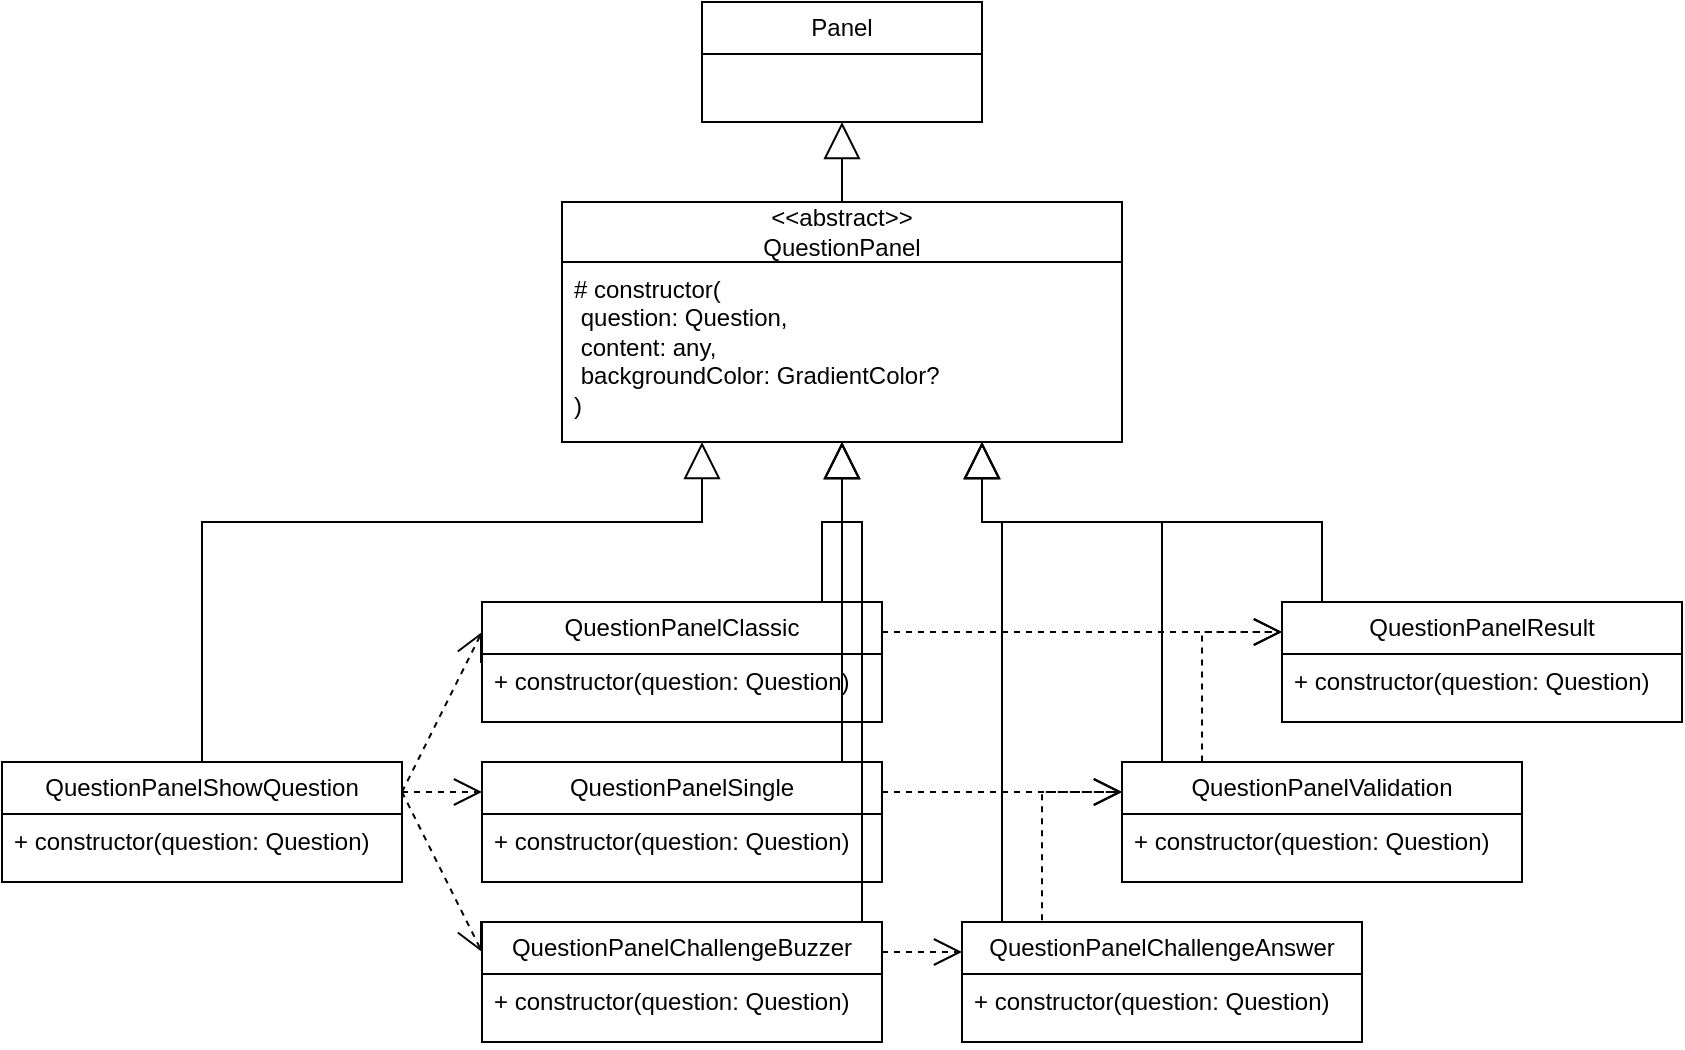 <mxfile version="21.3.2" pages="4">
  <diagram name="ClassDiagram" id="MhF9wXVWTz9Xrop57jWd">
    <mxGraphModel dx="1434" dy="800" grid="1" gridSize="10" guides="1" tooltips="1" connect="1" arrows="1" fold="1" page="1" pageScale="1" pageWidth="827" pageHeight="1169" math="0" shadow="0">
      <root>
        <mxCell id="0" />
        <mxCell id="1" parent="0" />
        <mxCell id="owJIEZNdWxY9dRHaCqxD-2" value="&amp;lt;&amp;lt;abstract&amp;gt;&amp;gt;&lt;br&gt;QuestionPanel" style="swimlane;fontStyle=0;childLayout=stackLayout;horizontal=1;startSize=30;fillColor=none;horizontalStack=0;resizeParent=1;resizeParentMax=0;resizeLast=0;collapsible=1;marginBottom=0;whiteSpace=wrap;html=1;points=[[0,0,0,0,0],[0,0.25,0,0,0],[0,0.5,0,0,0],[0,0.75,0,0,0],[0,1,0,0,0],[0.25,0,0,0,0],[0.25,1,0,0,0],[0.5,0,0,0,0],[0.5,1,0,0,0],[0.75,0,0,0,0],[0.75,1,0,0,0],[1,0,0,0,0],[1,0.25,0,0,0],[1,0.5,0,0,0],[1,0.75,0,0,0],[1,1,0,0,0]];" parent="1" vertex="1">
          <mxGeometry x="320" y="320" width="280" height="120" as="geometry" />
        </mxCell>
        <mxCell id="owJIEZNdWxY9dRHaCqxD-3" value="#&amp;nbsp;constructor(&lt;br&gt;&lt;span style=&quot;white-space: pre;&quot;&gt; &lt;/span&gt;question: Question, &lt;br&gt;&lt;span style=&quot;white-space: pre;&quot;&gt; &lt;/span&gt;content: any, &lt;br&gt;&lt;span style=&quot;white-space: pre;&quot;&gt; &lt;/span&gt;backgroundColor: GradientColor?&lt;br&gt;)" style="text;strokeColor=none;fillColor=none;align=left;verticalAlign=top;spacingLeft=4;spacingRight=4;overflow=hidden;rotatable=0;points=[[0,0.5,0,0,0],[0.25,1,0,0,0],[0.5,1,0,0,0],[0.75,1,0,0,0],[1,0.5,0,0,0]];portConstraint=eastwest;whiteSpace=wrap;html=1;" parent="owJIEZNdWxY9dRHaCqxD-2" vertex="1">
          <mxGeometry y="30" width="280" height="90" as="geometry" />
        </mxCell>
        <mxCell id="owJIEZNdWxY9dRHaCqxD-6" value="Panel" style="swimlane;fontStyle=0;childLayout=stackLayout;horizontal=1;startSize=26;fillColor=none;horizontalStack=0;resizeParent=1;resizeParentMax=0;resizeLast=0;collapsible=1;marginBottom=0;whiteSpace=wrap;html=1;" parent="1" vertex="1">
          <mxGeometry x="390" y="220" width="140" height="60" as="geometry" />
        </mxCell>
        <mxCell id="owJIEZNdWxY9dRHaCqxD-10" value="" style="endArrow=block;endSize=16;endFill=0;html=1;rounded=0;entryX=0.5;entryY=1;entryDx=0;entryDy=0;exitX=0.5;exitY=0;exitDx=0;exitDy=0;" parent="1" source="owJIEZNdWxY9dRHaCqxD-2" target="owJIEZNdWxY9dRHaCqxD-6" edge="1">
          <mxGeometry width="160" relative="1" as="geometry">
            <mxPoint x="300" y="460" as="sourcePoint" />
            <mxPoint x="460" y="460" as="targetPoint" />
          </mxGeometry>
        </mxCell>
        <mxCell id="owJIEZNdWxY9dRHaCqxD-11" value="QuestionPanelShowQuestion" style="swimlane;fontStyle=0;childLayout=stackLayout;horizontal=1;startSize=26;fillColor=none;horizontalStack=0;resizeParent=1;resizeParentMax=0;resizeLast=0;collapsible=1;marginBottom=0;whiteSpace=wrap;html=1;" parent="1" vertex="1">
          <mxGeometry x="40" y="600" width="200" height="60" as="geometry" />
        </mxCell>
        <mxCell id="owJIEZNdWxY9dRHaCqxD-12" value="+&amp;nbsp;constructor(question: Question)" style="text;strokeColor=none;fillColor=none;align=left;verticalAlign=top;spacingLeft=4;spacingRight=4;overflow=hidden;rotatable=0;points=[[0,0.5],[1,0.5]];portConstraint=eastwest;whiteSpace=wrap;html=1;" parent="owJIEZNdWxY9dRHaCqxD-11" vertex="1">
          <mxGeometry y="26" width="200" height="34" as="geometry" />
        </mxCell>
        <mxCell id="owJIEZNdWxY9dRHaCqxD-15" value="QuestionPanelClassic" style="swimlane;fontStyle=0;childLayout=stackLayout;horizontal=1;startSize=26;fillColor=none;horizontalStack=0;resizeParent=1;resizeParentMax=0;resizeLast=0;collapsible=1;marginBottom=0;whiteSpace=wrap;html=1;points=[[0,0,0,0,0],[0,0.25,0,0,0],[0,0.5,0,0,0],[0,0.75,0,0,0],[0,1,0,0,0],[0.25,0,0,0,0],[0.25,1,0,0,0],[0.5,0,0,0,0],[0.5,1,0,0,0],[0.75,0,0,0,0],[0.75,1,0,0,0],[0.85,0,0,0,0],[1,0,0,0,0],[1,0.25,0,0,0],[1,0.5,0,0,0],[1,0.75,0,0,0],[1,1,0,0,0]];" parent="1" vertex="1">
          <mxGeometry x="280" y="520" width="200" height="60" as="geometry" />
        </mxCell>
        <mxCell id="owJIEZNdWxY9dRHaCqxD-16" value="+&amp;nbsp;constructor(question: Question)" style="text;strokeColor=none;fillColor=none;align=left;verticalAlign=top;spacingLeft=4;spacingRight=4;overflow=hidden;rotatable=0;points=[[0,0.5],[1,0.5]];portConstraint=eastwest;whiteSpace=wrap;html=1;" parent="owJIEZNdWxY9dRHaCqxD-15" vertex="1">
          <mxGeometry y="26" width="200" height="34" as="geometry" />
        </mxCell>
        <mxCell id="owJIEZNdWxY9dRHaCqxD-17" value="QuestionPanelResult" style="swimlane;fontStyle=0;childLayout=stackLayout;horizontal=1;startSize=26;fillColor=none;horizontalStack=0;resizeParent=1;resizeParentMax=0;resizeLast=0;collapsible=1;marginBottom=0;whiteSpace=wrap;html=1;points=[[0,0,0,0,0],[0,0.25,0,0,0],[0,0.5,0,0,0],[0,0.75,0,0,0],[0,1,0,0,0],[0.1,0,0,0,0],[0.25,0,0,0,0],[0.25,1,0,0,0],[0.5,0,0,0,0],[0.5,1,0,0,0],[0.75,0,0,0,0],[0.75,1,0,0,0],[1,0,0,0,0],[1,0.25,0,0,0],[1,0.5,0,0,0],[1,0.75,0,0,0],[1,1,0,0,0]];" parent="1" vertex="1">
          <mxGeometry x="680" y="520" width="200" height="60" as="geometry" />
        </mxCell>
        <mxCell id="owJIEZNdWxY9dRHaCqxD-18" value="+&amp;nbsp;constructor(question: Question)" style="text;strokeColor=none;fillColor=none;align=left;verticalAlign=top;spacingLeft=4;spacingRight=4;overflow=hidden;rotatable=0;points=[[0,0.5],[1,0.5]];portConstraint=eastwest;whiteSpace=wrap;html=1;" parent="owJIEZNdWxY9dRHaCqxD-17" vertex="1">
          <mxGeometry y="26" width="200" height="34" as="geometry" />
        </mxCell>
        <mxCell id="uxtCyuWDyrGsz1N1gTnN-1" value="QuestionPanelSingle" style="swimlane;fontStyle=0;childLayout=stackLayout;horizontal=1;startSize=26;fillColor=none;horizontalStack=0;resizeParent=1;resizeParentMax=0;resizeLast=0;collapsible=1;marginBottom=0;whiteSpace=wrap;html=1;points=[[0,0,0,0,0],[0,0.25,0,0,0],[0,0.5,0,0,0],[0,0.75,0,0,0],[0,1,0,0,0],[0.25,0,0,0,0],[0.25,1,0,0,0],[0.5,0,0,0,0],[0.5,1,0,0,0],[0.75,0,0,0,0],[0.75,1,0,0,0],[0.9,0,0,0,0],[1,0,0,0,0],[1,0.25,0,0,0],[1,0.5,0,0,0],[1,0.75,0,0,0],[1,1,0,0,0]];" parent="1" vertex="1">
          <mxGeometry x="280" y="600" width="200" height="60" as="geometry" />
        </mxCell>
        <mxCell id="uxtCyuWDyrGsz1N1gTnN-2" value="+&amp;nbsp;constructor(question: Question)" style="text;strokeColor=none;fillColor=none;align=left;verticalAlign=top;spacingLeft=4;spacingRight=4;overflow=hidden;rotatable=0;points=[[0,0.5],[1,0.5]];portConstraint=eastwest;whiteSpace=wrap;html=1;" parent="uxtCyuWDyrGsz1N1gTnN-1" vertex="1">
          <mxGeometry y="26" width="200" height="34" as="geometry" />
        </mxCell>
        <mxCell id="uxtCyuWDyrGsz1N1gTnN-3" value="QuestionPanelChallengeBuzzer" style="swimlane;fontStyle=0;childLayout=stackLayout;horizontal=1;startSize=26;fillColor=none;horizontalStack=0;resizeParent=1;resizeParentMax=0;resizeLast=0;collapsible=1;marginBottom=0;whiteSpace=wrap;html=1;points=[[0,0,0,0,0],[0,0.25,0,0,0],[0,0.5,0,0,0],[0,0.75,0,0,0],[0,1,0,0,0],[0.25,0,0,0,0],[0.25,1,0,0,0],[0.5,0,0,0,0],[0.5,1,0,0,0],[0.75,0,0,0,0],[0.75,1,0,0,0],[0.95,0,0,0,0],[1,0,0,0,0],[1,0.25,0,0,0],[1,0.5,0,0,0],[1,0.75,0,0,0],[1,1,0,0,0]];" parent="1" vertex="1">
          <mxGeometry x="280" y="680" width="200" height="60" as="geometry" />
        </mxCell>
        <mxCell id="uxtCyuWDyrGsz1N1gTnN-4" value="+&amp;nbsp;constructor(question: Question)" style="text;strokeColor=none;fillColor=none;align=left;verticalAlign=top;spacingLeft=4;spacingRight=4;overflow=hidden;rotatable=0;points=[[0,0.5],[1,0.5]];portConstraint=eastwest;whiteSpace=wrap;html=1;" parent="uxtCyuWDyrGsz1N1gTnN-3" vertex="1">
          <mxGeometry y="26" width="200" height="34" as="geometry" />
        </mxCell>
        <mxCell id="uxtCyuWDyrGsz1N1gTnN-5" value="QuestionPanelValidation" style="swimlane;fontStyle=0;childLayout=stackLayout;horizontal=1;startSize=26;fillColor=none;horizontalStack=0;resizeParent=1;resizeParentMax=0;resizeLast=0;collapsible=1;marginBottom=0;whiteSpace=wrap;html=1;points=[[0,0,0,0,0],[0,0.25,0,0,0],[0,0.5,0,0,0],[0,0.75,0,0,0],[0,1,0,0,0],[0.1,0,0,0,0],[0.25,0,0,0,0],[0.25,1,0,0,0],[0.5,0,0,0,0],[0.5,1,0,0,0],[0.75,0,0,0,0],[0.75,1,0,0,0],[1,0,0,0,0],[1,0.25,0,0,0],[1,0.5,0,0,0],[1,0.75,0,0,0],[1,1,0,0,0]];" parent="1" vertex="1">
          <mxGeometry x="600" y="600" width="200" height="60" as="geometry" />
        </mxCell>
        <mxCell id="uxtCyuWDyrGsz1N1gTnN-6" value="+&amp;nbsp;constructor(question: Question)" style="text;strokeColor=none;fillColor=none;align=left;verticalAlign=top;spacingLeft=4;spacingRight=4;overflow=hidden;rotatable=0;points=[[0,0.5],[1,0.5]];portConstraint=eastwest;whiteSpace=wrap;html=1;" parent="uxtCyuWDyrGsz1N1gTnN-5" vertex="1">
          <mxGeometry y="26" width="200" height="34" as="geometry" />
        </mxCell>
        <mxCell id="uxtCyuWDyrGsz1N1gTnN-7" value="QuestionPanelChallengeAnswer" style="swimlane;fontStyle=0;childLayout=stackLayout;horizontal=1;startSize=26;fillColor=none;horizontalStack=0;resizeParent=1;resizeParentMax=0;resizeLast=0;collapsible=1;marginBottom=0;whiteSpace=wrap;html=1;points=[[0,0,0,0,0],[0,0.25,0,0,0],[0,0.5,0,0,0],[0,0.75,0,0,0],[0,1,0,0,0],[0.1,0,0,0,0],[0.25,0,0,0,0],[0.25,1,0,0,0],[0.5,0,0,0,0],[0.5,1,0,0,0],[0.75,0,0,0,0],[0.75,1,0,0,0],[1,0,0,0,0],[1,0.25,0,0,0],[1,0.5,0,0,0],[1,0.75,0,0,0],[1,1,0,0,0]];" parent="1" vertex="1">
          <mxGeometry x="520" y="680" width="200" height="60" as="geometry" />
        </mxCell>
        <mxCell id="uxtCyuWDyrGsz1N1gTnN-8" value="+&amp;nbsp;constructor(question: Question)" style="text;strokeColor=none;fillColor=none;align=left;verticalAlign=top;spacingLeft=4;spacingRight=4;overflow=hidden;rotatable=0;points=[[0,0.5],[1,0.5]];portConstraint=eastwest;whiteSpace=wrap;html=1;" parent="uxtCyuWDyrGsz1N1gTnN-7" vertex="1">
          <mxGeometry y="26" width="200" height="34" as="geometry" />
        </mxCell>
        <mxCell id="uxtCyuWDyrGsz1N1gTnN-9" value="" style="endArrow=open;endSize=12;dashed=1;html=1;rounded=0;exitX=1;exitY=0.25;exitDx=0;exitDy=0;entryX=0;entryY=0.25;entryDx=0;entryDy=0;" parent="1" source="owJIEZNdWxY9dRHaCqxD-11" target="owJIEZNdWxY9dRHaCqxD-15" edge="1">
          <mxGeometry width="160" relative="1" as="geometry">
            <mxPoint x="590" y="490" as="sourcePoint" />
            <mxPoint x="770" y="490" as="targetPoint" />
          </mxGeometry>
        </mxCell>
        <mxCell id="uxtCyuWDyrGsz1N1gTnN-10" value="" style="endArrow=open;endSize=12;dashed=1;html=1;rounded=0;exitX=1;exitY=0.25;exitDx=0;exitDy=0;entryX=0;entryY=0.25;entryDx=0;entryDy=0;" parent="1" source="owJIEZNdWxY9dRHaCqxD-11" target="uxtCyuWDyrGsz1N1gTnN-1" edge="1">
          <mxGeometry width="160" relative="1" as="geometry">
            <mxPoint x="250" y="625" as="sourcePoint" />
            <mxPoint x="290" y="545" as="targetPoint" />
          </mxGeometry>
        </mxCell>
        <mxCell id="uxtCyuWDyrGsz1N1gTnN-11" value="" style="endArrow=open;endSize=12;dashed=1;html=1;rounded=0;exitX=1;exitY=0.25;exitDx=0;exitDy=0;entryX=0;entryY=0.25;entryDx=0;entryDy=0;" parent="1" source="owJIEZNdWxY9dRHaCqxD-11" target="uxtCyuWDyrGsz1N1gTnN-3" edge="1">
          <mxGeometry width="160" relative="1" as="geometry">
            <mxPoint x="260" y="635" as="sourcePoint" />
            <mxPoint x="300" y="555" as="targetPoint" />
          </mxGeometry>
        </mxCell>
        <mxCell id="uxtCyuWDyrGsz1N1gTnN-12" value="" style="endArrow=open;endSize=12;dashed=1;html=1;rounded=0;exitX=1;exitY=0.25;exitDx=0;exitDy=0;entryX=0;entryY=0.25;entryDx=0;entryDy=0;" parent="1" source="uxtCyuWDyrGsz1N1gTnN-3" target="uxtCyuWDyrGsz1N1gTnN-7" edge="1">
          <mxGeometry width="160" relative="1" as="geometry">
            <mxPoint x="540" y="560" as="sourcePoint" />
            <mxPoint x="580" y="480" as="targetPoint" />
          </mxGeometry>
        </mxCell>
        <mxCell id="uxtCyuWDyrGsz1N1gTnN-13" value="" style="endArrow=open;endSize=12;dashed=1;html=1;rounded=0;exitX=1;exitY=0.25;exitDx=0;exitDy=0;entryX=0;entryY=0.25;entryDx=0;entryDy=0;" parent="1" source="uxtCyuWDyrGsz1N1gTnN-1" target="uxtCyuWDyrGsz1N1gTnN-5" edge="1">
          <mxGeometry width="160" relative="1" as="geometry">
            <mxPoint x="280" y="655" as="sourcePoint" />
            <mxPoint x="320" y="575" as="targetPoint" />
          </mxGeometry>
        </mxCell>
        <mxCell id="uxtCyuWDyrGsz1N1gTnN-14" value="" style="endArrow=open;endSize=12;dashed=1;html=1;rounded=0;exitX=1;exitY=0.25;exitDx=0;exitDy=0;entryX=0;entryY=0.25;entryDx=0;entryDy=0;" parent="1" source="owJIEZNdWxY9dRHaCqxD-15" target="owJIEZNdWxY9dRHaCqxD-17" edge="1">
          <mxGeometry width="160" relative="1" as="geometry">
            <mxPoint x="290" y="665" as="sourcePoint" />
            <mxPoint x="330" y="585" as="targetPoint" />
          </mxGeometry>
        </mxCell>
        <mxCell id="uxtCyuWDyrGsz1N1gTnN-16" value="" style="endArrow=open;endSize=12;dashed=1;html=1;rounded=0;exitX=0.2;exitY=-0.015;exitDx=0;exitDy=0;entryX=0;entryY=0.25;entryDx=0;entryDy=0;exitPerimeter=0;edgeStyle=orthogonalEdgeStyle;" parent="1" source="uxtCyuWDyrGsz1N1gTnN-7" target="uxtCyuWDyrGsz1N1gTnN-5" edge="1">
          <mxGeometry width="160" relative="1" as="geometry">
            <mxPoint x="510" y="640" as="sourcePoint" />
            <mxPoint x="550" y="560" as="targetPoint" />
          </mxGeometry>
        </mxCell>
        <mxCell id="uxtCyuWDyrGsz1N1gTnN-17" value="" style="endArrow=open;endSize=12;dashed=1;html=1;rounded=0;exitX=0.2;exitY=-0.005;exitDx=0;exitDy=0;entryX=0;entryY=0.25;entryDx=0;entryDy=0;exitPerimeter=0;edgeStyle=orthogonalEdgeStyle;" parent="1" source="uxtCyuWDyrGsz1N1gTnN-5" target="owJIEZNdWxY9dRHaCqxD-17" edge="1">
          <mxGeometry width="160" relative="1" as="geometry">
            <mxPoint x="600" y="560" as="sourcePoint" />
            <mxPoint x="640" y="480" as="targetPoint" />
          </mxGeometry>
        </mxCell>
        <mxCell id="uxtCyuWDyrGsz1N1gTnN-20" value="" style="endArrow=block;endSize=16;endFill=0;html=1;rounded=0;entryX=0.5;entryY=1;entryDx=0;entryDy=0;edgeStyle=orthogonalEdgeStyle;entryPerimeter=0;exitX=0.9;exitY=0;exitDx=0;exitDy=0;exitPerimeter=0;" parent="1" source="uxtCyuWDyrGsz1N1gTnN-1" target="owJIEZNdWxY9dRHaCqxD-3" edge="1">
          <mxGeometry width="160" relative="1" as="geometry">
            <mxPoint x="460" y="590" as="sourcePoint" />
            <mxPoint x="190" y="360" as="targetPoint" />
          </mxGeometry>
        </mxCell>
        <mxCell id="uxtCyuWDyrGsz1N1gTnN-19" value="" style="endArrow=block;endSize=16;endFill=0;html=1;rounded=0;entryX=0.5;entryY=1;entryDx=0;entryDy=0;edgeStyle=orthogonalEdgeStyle;entryPerimeter=0;exitX=0.95;exitY=0;exitDx=0;exitDy=0;exitPerimeter=0;" parent="1" source="uxtCyuWDyrGsz1N1gTnN-3" target="owJIEZNdWxY9dRHaCqxD-3" edge="1">
          <mxGeometry width="160" relative="1" as="geometry">
            <mxPoint x="470" y="500" as="sourcePoint" />
            <mxPoint x="180" y="350" as="targetPoint" />
            <Array as="points">
              <mxPoint x="470" y="480" />
              <mxPoint x="460" y="480" />
            </Array>
          </mxGeometry>
        </mxCell>
        <mxCell id="uxtCyuWDyrGsz1N1gTnN-21" value="" style="endArrow=block;endSize=16;endFill=0;html=1;rounded=0;entryX=0.5;entryY=1;entryDx=0;entryDy=0;exitX=0.85;exitY=0;exitDx=0;exitDy=0;edgeStyle=orthogonalEdgeStyle;entryPerimeter=0;exitPerimeter=0;" parent="1" source="owJIEZNdWxY9dRHaCqxD-15" target="owJIEZNdWxY9dRHaCqxD-2" edge="1">
          <mxGeometry width="160" relative="1" as="geometry">
            <mxPoint x="200" y="510" as="sourcePoint" />
            <mxPoint x="200" y="370" as="targetPoint" />
          </mxGeometry>
        </mxCell>
        <mxCell id="uxtCyuWDyrGsz1N1gTnN-22" value="" style="endArrow=block;endSize=16;endFill=0;html=1;rounded=0;entryX=0.25;entryY=1;entryDx=0;entryDy=0;exitX=0.5;exitY=0;exitDx=0;exitDy=0;edgeStyle=orthogonalEdgeStyle;entryPerimeter=0;" parent="1" source="owJIEZNdWxY9dRHaCqxD-11" target="owJIEZNdWxY9dRHaCqxD-3" edge="1">
          <mxGeometry width="160" relative="1" as="geometry">
            <mxPoint x="210" y="520" as="sourcePoint" />
            <mxPoint x="210" y="380" as="targetPoint" />
            <Array as="points">
              <mxPoint x="140" y="480" />
              <mxPoint x="390" y="480" />
            </Array>
          </mxGeometry>
        </mxCell>
        <mxCell id="uxtCyuWDyrGsz1N1gTnN-23" value="" style="endArrow=block;endSize=16;endFill=0;html=1;rounded=0;entryX=0.75;entryY=1;entryDx=0;entryDy=0;exitX=0.1;exitY=0;exitDx=0;exitDy=0;edgeStyle=orthogonalEdgeStyle;exitPerimeter=0;entryPerimeter=0;" parent="1" source="uxtCyuWDyrGsz1N1gTnN-7" target="owJIEZNdWxY9dRHaCqxD-3" edge="1">
          <mxGeometry width="160" relative="1" as="geometry">
            <mxPoint x="220" y="530" as="sourcePoint" />
            <mxPoint x="220" y="390" as="targetPoint" />
            <Array as="points">
              <mxPoint x="540" y="480" />
              <mxPoint x="530" y="480" />
            </Array>
          </mxGeometry>
        </mxCell>
        <mxCell id="uxtCyuWDyrGsz1N1gTnN-24" value="" style="endArrow=block;endSize=16;endFill=0;html=1;rounded=0;entryX=0.75;entryY=1;entryDx=0;entryDy=0;exitX=0.1;exitY=0;exitDx=0;exitDy=0;edgeStyle=orthogonalEdgeStyle;exitPerimeter=0;entryPerimeter=0;" parent="1" source="uxtCyuWDyrGsz1N1gTnN-5" target="owJIEZNdWxY9dRHaCqxD-3" edge="1">
          <mxGeometry width="160" relative="1" as="geometry">
            <mxPoint x="230" y="540" as="sourcePoint" />
            <mxPoint x="230" y="400" as="targetPoint" />
            <Array as="points">
              <mxPoint x="620" y="480" />
              <mxPoint x="530" y="480" />
            </Array>
          </mxGeometry>
        </mxCell>
        <mxCell id="uxtCyuWDyrGsz1N1gTnN-25" value="" style="endArrow=block;endSize=16;endFill=0;html=1;rounded=0;entryX=0.75;entryY=1;entryDx=0;entryDy=0;edgeStyle=orthogonalEdgeStyle;entryPerimeter=0;exitX=0.1;exitY=0;exitDx=0;exitDy=0;exitPerimeter=0;" parent="1" source="owJIEZNdWxY9dRHaCqxD-17" target="owJIEZNdWxY9dRHaCqxD-3" edge="1">
          <mxGeometry width="160" relative="1" as="geometry">
            <mxPoint x="640" y="510" as="sourcePoint" />
            <mxPoint x="240" y="410" as="targetPoint" />
          </mxGeometry>
        </mxCell>
      </root>
    </mxGraphModel>
  </diagram>
  <diagram name="Flux" id="ncFOR2sHb5S-Ez79psqo">
    <mxGraphModel dx="2074" dy="1160" grid="1" gridSize="10" guides="1" tooltips="1" connect="1" arrows="1" fold="1" page="1" pageScale="1" pageWidth="827" pageHeight="1169" math="0" shadow="0">
      <root>
        <mxCell id="pXG8hLzSm78ebMOZL100-0" />
        <mxCell id="pXG8hLzSm78ebMOZL100-1" parent="pXG8hLzSm78ebMOZL100-0" />
        <mxCell id="pXG8hLzSm78ebMOZL100-2" style="rounded=0;orthogonalLoop=1;jettySize=auto;html=1;entryX=0;entryY=0.5;entryDx=0;entryDy=0;" parent="pXG8hLzSm78ebMOZL100-1" source="pXG8hLzSm78ebMOZL100-3" target="pXG8hLzSm78ebMOZL100-7" edge="1">
          <mxGeometry relative="1" as="geometry" />
        </mxCell>
        <mxCell id="pXG8hLzSm78ebMOZL100-3" value="ShowQuestion" style="rounded=1;whiteSpace=wrap;html=1;fillColor=#fff2cc;strokeColor=#d6b656;" parent="pXG8hLzSm78ebMOZL100-1" vertex="1">
          <mxGeometry x="60" y="400" width="100" height="40" as="geometry" />
        </mxCell>
        <mxCell id="pXG8hLzSm78ebMOZL100-4" value="ChallengeBuzzer" style="rounded=1;whiteSpace=wrap;html=1;fillColor=#fff2cc;strokeColor=#d6b656;" parent="pXG8hLzSm78ebMOZL100-1" vertex="1">
          <mxGeometry x="180" y="460" width="100" height="40" as="geometry" />
        </mxCell>
        <mxCell id="pXG8hLzSm78ebMOZL100-5" value="ChallengeAnswer" style="rounded=1;whiteSpace=wrap;html=1;fillColor=#fff2cc;strokeColor=#d6b656;" parent="pXG8hLzSm78ebMOZL100-1" vertex="1">
          <mxGeometry x="300" y="460" width="100" height="40" as="geometry" />
        </mxCell>
        <mxCell id="pXG8hLzSm78ebMOZL100-6" value="Classic" style="rounded=1;whiteSpace=wrap;html=1;fillColor=#fff2cc;strokeColor=#d6b656;" parent="pXG8hLzSm78ebMOZL100-1" vertex="1">
          <mxGeometry x="180" y="340" width="100" height="40" as="geometry" />
        </mxCell>
        <mxCell id="pXG8hLzSm78ebMOZL100-7" value="Single" style="rounded=1;whiteSpace=wrap;html=1;fillColor=#fff2cc;strokeColor=#d6b656;" parent="pXG8hLzSm78ebMOZL100-1" vertex="1">
          <mxGeometry x="180" y="400" width="100" height="40" as="geometry" />
        </mxCell>
        <mxCell id="pXG8hLzSm78ebMOZL100-8" style="edgeStyle=orthogonalEdgeStyle;rounded=0;orthogonalLoop=1;jettySize=auto;html=1;entryX=0.5;entryY=1;entryDx=0;entryDy=0;exitX=1;exitY=0.5;exitDx=0;exitDy=0;" parent="pXG8hLzSm78ebMOZL100-1" source="pXG8hLzSm78ebMOZL100-9" target="pXG8hLzSm78ebMOZL100-10" edge="1">
          <mxGeometry relative="1" as="geometry">
            <mxPoint x="600" y="430" as="sourcePoint" />
          </mxGeometry>
        </mxCell>
        <mxCell id="pXG8hLzSm78ebMOZL100-9" value="Validation" style="rounded=1;whiteSpace=wrap;html=1;fillColor=#fff2cc;strokeColor=#d6b656;" parent="pXG8hLzSm78ebMOZL100-1" vertex="1">
          <mxGeometry x="370" y="400" width="100" height="40" as="geometry" />
        </mxCell>
        <mxCell id="pXG8hLzSm78ebMOZL100-10" value="Result" style="rounded=1;whiteSpace=wrap;html=1;fillColor=#fff2cc;strokeColor=#d6b656;" parent="pXG8hLzSm78ebMOZL100-1" vertex="1">
          <mxGeometry x="440" y="340" width="100" height="40" as="geometry" />
        </mxCell>
        <mxCell id="pXG8hLzSm78ebMOZL100-11" value="" style="endArrow=classic;html=1;rounded=0;exitX=1;exitY=0.5;exitDx=0;exitDy=0;entryX=0;entryY=0.5;entryDx=0;entryDy=0;" parent="pXG8hLzSm78ebMOZL100-1" source="pXG8hLzSm78ebMOZL100-3" target="pXG8hLzSm78ebMOZL100-6" edge="1">
          <mxGeometry width="50" height="50" relative="1" as="geometry">
            <mxPoint x="410" y="410" as="sourcePoint" />
            <mxPoint x="460" y="360" as="targetPoint" />
          </mxGeometry>
        </mxCell>
        <mxCell id="pXG8hLzSm78ebMOZL100-12" value="" style="endArrow=classic;html=1;rounded=0;exitX=1;exitY=0.5;exitDx=0;exitDy=0;entryX=0;entryY=0.5;entryDx=0;entryDy=0;" parent="pXG8hLzSm78ebMOZL100-1" source="pXG8hLzSm78ebMOZL100-3" target="pXG8hLzSm78ebMOZL100-4" edge="1">
          <mxGeometry width="50" height="50" relative="1" as="geometry">
            <mxPoint x="410" y="410" as="sourcePoint" />
            <mxPoint x="460" y="360" as="targetPoint" />
          </mxGeometry>
        </mxCell>
        <mxCell id="pXG8hLzSm78ebMOZL100-13" value="" style="endArrow=classic;html=1;rounded=0;exitX=1;exitY=0.5;exitDx=0;exitDy=0;entryX=0;entryY=0.5;entryDx=0;entryDy=0;" parent="pXG8hLzSm78ebMOZL100-1" source="pXG8hLzSm78ebMOZL100-6" target="pXG8hLzSm78ebMOZL100-10" edge="1">
          <mxGeometry width="50" height="50" relative="1" as="geometry">
            <mxPoint x="410" y="410" as="sourcePoint" />
            <mxPoint x="380" y="410" as="targetPoint" />
          </mxGeometry>
        </mxCell>
        <mxCell id="pXG8hLzSm78ebMOZL100-14" value="" style="endArrow=classic;html=1;rounded=0;exitX=1;exitY=0.5;exitDx=0;exitDy=0;entryX=0;entryY=0.5;entryDx=0;entryDy=0;" parent="pXG8hLzSm78ebMOZL100-1" source="pXG8hLzSm78ebMOZL100-4" target="pXG8hLzSm78ebMOZL100-5" edge="1">
          <mxGeometry width="50" height="50" relative="1" as="geometry">
            <mxPoint x="420" y="420" as="sourcePoint" />
            <mxPoint x="470" y="370" as="targetPoint" />
          </mxGeometry>
        </mxCell>
        <mxCell id="pXG8hLzSm78ebMOZL100-15" value="" style="endArrow=classic;html=1;rounded=0;exitX=1;exitY=0.5;exitDx=0;exitDy=0;entryX=0;entryY=0.5;entryDx=0;entryDy=0;" parent="pXG8hLzSm78ebMOZL100-1" source="pXG8hLzSm78ebMOZL100-7" target="pXG8hLzSm78ebMOZL100-9" edge="1">
          <mxGeometry width="50" height="50" relative="1" as="geometry">
            <mxPoint x="430" y="430" as="sourcePoint" />
            <mxPoint x="480" y="380" as="targetPoint" />
          </mxGeometry>
        </mxCell>
        <mxCell id="pXG8hLzSm78ebMOZL100-16" value="" style="endArrow=classic;html=1;rounded=0;exitX=1;exitY=0.5;exitDx=0;exitDy=0;entryX=0.5;entryY=1;entryDx=0;entryDy=0;edgeStyle=orthogonalEdgeStyle;shadow=0;sourcePerimeterSpacing=0;" parent="pXG8hLzSm78ebMOZL100-1" source="pXG8hLzSm78ebMOZL100-5" target="pXG8hLzSm78ebMOZL100-9" edge="1">
          <mxGeometry width="50" height="50" relative="1" as="geometry">
            <mxPoint x="440" y="440" as="sourcePoint" />
            <mxPoint x="490" y="390" as="targetPoint" />
          </mxGeometry>
        </mxCell>
      </root>
    </mxGraphModel>
  </diagram>
  <diagram id="hky8dO9TruCKkzGZ7AIr" name="FluxExpanded">
    <mxGraphModel dx="1434" dy="800" grid="1" gridSize="10" guides="1" tooltips="1" connect="1" arrows="1" fold="1" page="1" pageScale="1" pageWidth="827" pageHeight="1169" math="0" shadow="0">
      <root>
        <mxCell id="0" />
        <mxCell id="1" parent="0" />
        <mxCell id="Ly0orgnQ2B6kMDrNIYPd-10" style="rounded=0;orthogonalLoop=1;jettySize=auto;html=1;entryX=0;entryY=0.5;entryDx=0;entryDy=0;" parent="1" source="Ly0orgnQ2B6kMDrNIYPd-1" target="Ly0orgnQ2B6kMDrNIYPd-6" edge="1">
          <mxGeometry relative="1" as="geometry" />
        </mxCell>
        <mxCell id="Ly0orgnQ2B6kMDrNIYPd-1" value="ShowQuestion" style="rounded=1;whiteSpace=wrap;html=1;fillColor=#fff2cc;strokeColor=#d6b656;" parent="1" vertex="1">
          <mxGeometry x="40" y="400" width="100" height="40" as="geometry" />
        </mxCell>
        <mxCell id="Ly0orgnQ2B6kMDrNIYPd-2" value="ChallengeBuzzer" style="rounded=1;whiteSpace=wrap;html=1;fillColor=#fff2cc;strokeColor=#d6b656;" parent="1" vertex="1">
          <mxGeometry x="180" y="460" width="100" height="40" as="geometry" />
        </mxCell>
        <mxCell id="Ly0orgnQ2B6kMDrNIYPd-3" value="ChallengeAnswer" style="rounded=1;whiteSpace=wrap;html=1;fillColor=#fff2cc;strokeColor=#d6b656;" parent="1" vertex="1">
          <mxGeometry x="320" y="460" width="100" height="40" as="geometry" />
        </mxCell>
        <mxCell id="Ly0orgnQ2B6kMDrNIYPd-5" value="Classic" style="rounded=1;whiteSpace=wrap;html=1;fillColor=#fff2cc;strokeColor=#d6b656;" parent="1" vertex="1">
          <mxGeometry x="180" y="340" width="100" height="40" as="geometry" />
        </mxCell>
        <mxCell id="Ly0orgnQ2B6kMDrNIYPd-6" value="Single" style="rounded=1;whiteSpace=wrap;html=1;fillColor=#fff2cc;strokeColor=#d6b656;" parent="1" vertex="1">
          <mxGeometry x="180" y="400" width="100" height="40" as="geometry" />
        </mxCell>
        <mxCell id="Ly0orgnQ2B6kMDrNIYPd-19" style="edgeStyle=orthogonalEdgeStyle;rounded=0;orthogonalLoop=1;jettySize=auto;html=1;entryX=0.5;entryY=1;entryDx=0;entryDy=0;exitX=1;exitY=0.5;exitDx=0;exitDy=0;" parent="1" source="Ly0orgnQ2B6kMDrNIYPd-7" target="Ly0orgnQ2B6kMDrNIYPd-8" edge="1">
          <mxGeometry relative="1" as="geometry">
            <mxPoint x="600" y="430" as="sourcePoint" />
          </mxGeometry>
        </mxCell>
        <mxCell id="Ly0orgnQ2B6kMDrNIYPd-7" value="Validation" style="rounded=1;whiteSpace=wrap;html=1;fillColor=#fff2cc;strokeColor=#d6b656;" parent="1" vertex="1">
          <mxGeometry x="460" y="400" width="100" height="40" as="geometry" />
        </mxCell>
        <mxCell id="Ly0orgnQ2B6kMDrNIYPd-8" value="Result" style="rounded=1;whiteSpace=wrap;html=1;fillColor=#fff2cc;strokeColor=#d6b656;" parent="1" vertex="1">
          <mxGeometry x="600" y="340" width="100" height="40" as="geometry" />
        </mxCell>
        <mxCell id="Ly0orgnQ2B6kMDrNIYPd-9" value="" style="endArrow=classic;html=1;rounded=0;exitX=1;exitY=0.5;exitDx=0;exitDy=0;entryX=0;entryY=0.5;entryDx=0;entryDy=0;" parent="1" source="Ly0orgnQ2B6kMDrNIYPd-1" target="Ly0orgnQ2B6kMDrNIYPd-5" edge="1">
          <mxGeometry width="50" height="50" relative="1" as="geometry">
            <mxPoint x="410" y="410" as="sourcePoint" />
            <mxPoint x="460" y="360" as="targetPoint" />
          </mxGeometry>
        </mxCell>
        <mxCell id="Ly0orgnQ2B6kMDrNIYPd-12" value="" style="endArrow=classic;html=1;rounded=0;exitX=1;exitY=0.5;exitDx=0;exitDy=0;entryX=0;entryY=0.5;entryDx=0;entryDy=0;" parent="1" source="Ly0orgnQ2B6kMDrNIYPd-1" target="Ly0orgnQ2B6kMDrNIYPd-2" edge="1">
          <mxGeometry width="50" height="50" relative="1" as="geometry">
            <mxPoint x="410" y="410" as="sourcePoint" />
            <mxPoint x="460" y="360" as="targetPoint" />
          </mxGeometry>
        </mxCell>
        <mxCell id="Ly0orgnQ2B6kMDrNIYPd-14" value="" style="endArrow=classic;html=1;rounded=0;exitX=1;exitY=0.5;exitDx=0;exitDy=0;entryX=0;entryY=0.5;entryDx=0;entryDy=0;" parent="1" source="Ly0orgnQ2B6kMDrNIYPd-5" target="Ly0orgnQ2B6kMDrNIYPd-8" edge="1">
          <mxGeometry width="50" height="50" relative="1" as="geometry">
            <mxPoint x="410" y="410" as="sourcePoint" />
            <mxPoint x="380" y="410" as="targetPoint" />
          </mxGeometry>
        </mxCell>
        <mxCell id="Ly0orgnQ2B6kMDrNIYPd-15" value="" style="endArrow=classic;html=1;rounded=0;exitX=1;exitY=0.5;exitDx=0;exitDy=0;entryX=0;entryY=0.5;entryDx=0;entryDy=0;" parent="1" source="Ly0orgnQ2B6kMDrNIYPd-2" target="Ly0orgnQ2B6kMDrNIYPd-3" edge="1">
          <mxGeometry width="50" height="50" relative="1" as="geometry">
            <mxPoint x="420" y="420" as="sourcePoint" />
            <mxPoint x="470" y="370" as="targetPoint" />
          </mxGeometry>
        </mxCell>
        <mxCell id="Ly0orgnQ2B6kMDrNIYPd-16" value="" style="endArrow=classic;html=1;rounded=0;exitX=1;exitY=0.5;exitDx=0;exitDy=0;entryX=0;entryY=0.5;entryDx=0;entryDy=0;" parent="1" source="Ly0orgnQ2B6kMDrNIYPd-6" target="Ly0orgnQ2B6kMDrNIYPd-7" edge="1">
          <mxGeometry width="50" height="50" relative="1" as="geometry">
            <mxPoint x="430" y="430" as="sourcePoint" />
            <mxPoint x="480" y="380" as="targetPoint" />
          </mxGeometry>
        </mxCell>
        <mxCell id="Ly0orgnQ2B6kMDrNIYPd-17" value="" style="endArrow=classic;html=1;rounded=0;exitX=1;exitY=0.5;exitDx=0;exitDy=0;entryX=0.5;entryY=1;entryDx=0;entryDy=0;edgeStyle=orthogonalEdgeStyle;shadow=0;sourcePerimeterSpacing=0;" parent="1" source="Ly0orgnQ2B6kMDrNIYPd-3" target="Ly0orgnQ2B6kMDrNIYPd-7" edge="1">
          <mxGeometry width="50" height="50" relative="1" as="geometry">
            <mxPoint x="440" y="440" as="sourcePoint" />
            <mxPoint x="490" y="390" as="targetPoint" />
          </mxGeometry>
        </mxCell>
      </root>
    </mxGraphModel>
  </diagram>
  <diagram name="FluxCompressed" id="Px0dbSBgAyF8jM4ShpMF">
    <mxGraphModel dx="1434" dy="800" grid="1" gridSize="10" guides="1" tooltips="1" connect="1" arrows="1" fold="1" page="1" pageScale="1" pageWidth="827" pageHeight="1169" math="0" shadow="0">
      <root>
        <mxCell id="sNDCHTAEtiqPExUvRGFO-0" />
        <mxCell id="sNDCHTAEtiqPExUvRGFO-1" parent="sNDCHTAEtiqPExUvRGFO-0" />
        <mxCell id="sNDCHTAEtiqPExUvRGFO-2" style="rounded=0;orthogonalLoop=1;jettySize=auto;html=1;entryX=0;entryY=0.5;entryDx=0;entryDy=0;" parent="sNDCHTAEtiqPExUvRGFO-1" source="sNDCHTAEtiqPExUvRGFO-3" target="sNDCHTAEtiqPExUvRGFO-7" edge="1">
          <mxGeometry relative="1" as="geometry" />
        </mxCell>
        <mxCell id="sNDCHTAEtiqPExUvRGFO-3" value="ShowQuestion" style="rounded=1;whiteSpace=wrap;html=1;fillColor=#fff2cc;strokeColor=#d6b656;" parent="sNDCHTAEtiqPExUvRGFO-1" vertex="1">
          <mxGeometry x="40" y="400" width="100" height="40" as="geometry" />
        </mxCell>
        <mxCell id="sNDCHTAEtiqPExUvRGFO-4" value="ChallengeBuzzer" style="rounded=1;whiteSpace=wrap;html=1;fillColor=#fff2cc;strokeColor=#d6b656;" parent="sNDCHTAEtiqPExUvRGFO-1" vertex="1">
          <mxGeometry x="180" y="460" width="100" height="40" as="geometry" />
        </mxCell>
        <mxCell id="sNDCHTAEtiqPExUvRGFO-5" value="ChallengeAnswer" style="rounded=1;whiteSpace=wrap;html=1;fillColor=#fff2cc;strokeColor=#d6b656;" parent="sNDCHTAEtiqPExUvRGFO-1" vertex="1">
          <mxGeometry x="320" y="460" width="100" height="40" as="geometry" />
        </mxCell>
        <mxCell id="sNDCHTAEtiqPExUvRGFO-6" value="Classic" style="rounded=1;whiteSpace=wrap;html=1;fillColor=#fff2cc;strokeColor=#d6b656;" parent="sNDCHTAEtiqPExUvRGFO-1" vertex="1">
          <mxGeometry x="180" y="340" width="100" height="40" as="geometry" />
        </mxCell>
        <mxCell id="sNDCHTAEtiqPExUvRGFO-7" value="Single" style="rounded=1;whiteSpace=wrap;html=1;fillColor=#fff2cc;strokeColor=#d6b656;" parent="sNDCHTAEtiqPExUvRGFO-1" vertex="1">
          <mxGeometry x="180" y="400" width="100" height="40" as="geometry" />
        </mxCell>
        <mxCell id="sNDCHTAEtiqPExUvRGFO-8" style="edgeStyle=orthogonalEdgeStyle;rounded=0;orthogonalLoop=1;jettySize=auto;html=1;entryX=0.5;entryY=1;entryDx=0;entryDy=0;exitX=0.5;exitY=0;exitDx=0;exitDy=0;" parent="sNDCHTAEtiqPExUvRGFO-1" source="sNDCHTAEtiqPExUvRGFO-9" target="sNDCHTAEtiqPExUvRGFO-10" edge="1">
          <mxGeometry relative="1" as="geometry">
            <mxPoint x="450" y="430" as="sourcePoint" />
          </mxGeometry>
        </mxCell>
        <mxCell id="sNDCHTAEtiqPExUvRGFO-9" value="Validation" style="rounded=1;whiteSpace=wrap;html=1;fillColor=#fff2cc;strokeColor=#d6b656;" parent="sNDCHTAEtiqPExUvRGFO-1" vertex="1">
          <mxGeometry x="320" y="400" width="100" height="40" as="geometry" />
        </mxCell>
        <mxCell id="sNDCHTAEtiqPExUvRGFO-10" value="Result" style="rounded=1;whiteSpace=wrap;html=1;fillColor=#fff2cc;strokeColor=#d6b656;" parent="sNDCHTAEtiqPExUvRGFO-1" vertex="1">
          <mxGeometry x="320" y="340" width="100" height="40" as="geometry" />
        </mxCell>
        <mxCell id="sNDCHTAEtiqPExUvRGFO-11" value="" style="endArrow=classic;html=1;rounded=0;exitX=1;exitY=0.5;exitDx=0;exitDy=0;entryX=0;entryY=0.5;entryDx=0;entryDy=0;" parent="sNDCHTAEtiqPExUvRGFO-1" source="sNDCHTAEtiqPExUvRGFO-3" target="sNDCHTAEtiqPExUvRGFO-6" edge="1">
          <mxGeometry width="50" height="50" relative="1" as="geometry">
            <mxPoint x="410" y="410" as="sourcePoint" />
            <mxPoint x="460" y="360" as="targetPoint" />
          </mxGeometry>
        </mxCell>
        <mxCell id="sNDCHTAEtiqPExUvRGFO-12" value="" style="endArrow=classic;html=1;rounded=0;exitX=1;exitY=0.5;exitDx=0;exitDy=0;entryX=0;entryY=0.5;entryDx=0;entryDy=0;" parent="sNDCHTAEtiqPExUvRGFO-1" source="sNDCHTAEtiqPExUvRGFO-3" target="sNDCHTAEtiqPExUvRGFO-4" edge="1">
          <mxGeometry width="50" height="50" relative="1" as="geometry">
            <mxPoint x="410" y="410" as="sourcePoint" />
            <mxPoint x="460" y="360" as="targetPoint" />
          </mxGeometry>
        </mxCell>
        <mxCell id="sNDCHTAEtiqPExUvRGFO-13" value="" style="endArrow=classic;html=1;rounded=0;exitX=1;exitY=0.5;exitDx=0;exitDy=0;entryX=0;entryY=0.5;entryDx=0;entryDy=0;" parent="sNDCHTAEtiqPExUvRGFO-1" source="sNDCHTAEtiqPExUvRGFO-6" target="sNDCHTAEtiqPExUvRGFO-10" edge="1">
          <mxGeometry width="50" height="50" relative="1" as="geometry">
            <mxPoint x="410" y="410" as="sourcePoint" />
            <mxPoint x="380" y="410" as="targetPoint" />
          </mxGeometry>
        </mxCell>
        <mxCell id="sNDCHTAEtiqPExUvRGFO-14" value="" style="endArrow=classic;html=1;rounded=0;exitX=1;exitY=0.5;exitDx=0;exitDy=0;entryX=0;entryY=0.5;entryDx=0;entryDy=0;" parent="sNDCHTAEtiqPExUvRGFO-1" source="sNDCHTAEtiqPExUvRGFO-4" target="sNDCHTAEtiqPExUvRGFO-5" edge="1">
          <mxGeometry width="50" height="50" relative="1" as="geometry">
            <mxPoint x="420" y="420" as="sourcePoint" />
            <mxPoint x="470" y="370" as="targetPoint" />
          </mxGeometry>
        </mxCell>
        <mxCell id="sNDCHTAEtiqPExUvRGFO-15" value="" style="endArrow=classic;html=1;rounded=0;exitX=1;exitY=0.5;exitDx=0;exitDy=0;entryX=0;entryY=0.5;entryDx=0;entryDy=0;" parent="sNDCHTAEtiqPExUvRGFO-1" source="sNDCHTAEtiqPExUvRGFO-7" target="sNDCHTAEtiqPExUvRGFO-9" edge="1">
          <mxGeometry width="50" height="50" relative="1" as="geometry">
            <mxPoint x="430" y="430" as="sourcePoint" />
            <mxPoint x="480" y="380" as="targetPoint" />
          </mxGeometry>
        </mxCell>
        <mxCell id="sNDCHTAEtiqPExUvRGFO-16" value="" style="endArrow=classic;html=1;rounded=0;exitX=0.5;exitY=0;exitDx=0;exitDy=0;entryX=0.5;entryY=1;entryDx=0;entryDy=0;edgeStyle=orthogonalEdgeStyle;shadow=0;sourcePerimeterSpacing=0;" parent="sNDCHTAEtiqPExUvRGFO-1" source="sNDCHTAEtiqPExUvRGFO-5" target="sNDCHTAEtiqPExUvRGFO-9" edge="1">
          <mxGeometry width="50" height="50" relative="1" as="geometry">
            <mxPoint x="440" y="440" as="sourcePoint" />
            <mxPoint x="490" y="390" as="targetPoint" />
          </mxGeometry>
        </mxCell>
      </root>
    </mxGraphModel>
  </diagram>
</mxfile>
